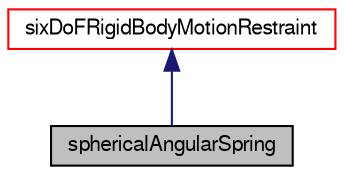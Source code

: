 digraph "sphericalAngularSpring"
{
  bgcolor="transparent";
  edge [fontname="FreeSans",fontsize="10",labelfontname="FreeSans",labelfontsize="10"];
  node [fontname="FreeSans",fontsize="10",shape=record];
  Node2 [label="sphericalAngularSpring",height=0.2,width=0.4,color="black", fillcolor="grey75", style="filled", fontcolor="black"];
  Node3 -> Node2 [dir="back",color="midnightblue",fontsize="10",style="solid",fontname="FreeSans"];
  Node3 [label="sixDoFRigidBodyMotionRestraint",height=0.2,width=0.4,color="red",URL="$a29514.html",tooltip="Base class for defining restraints for sixDoF motions. "];
}
